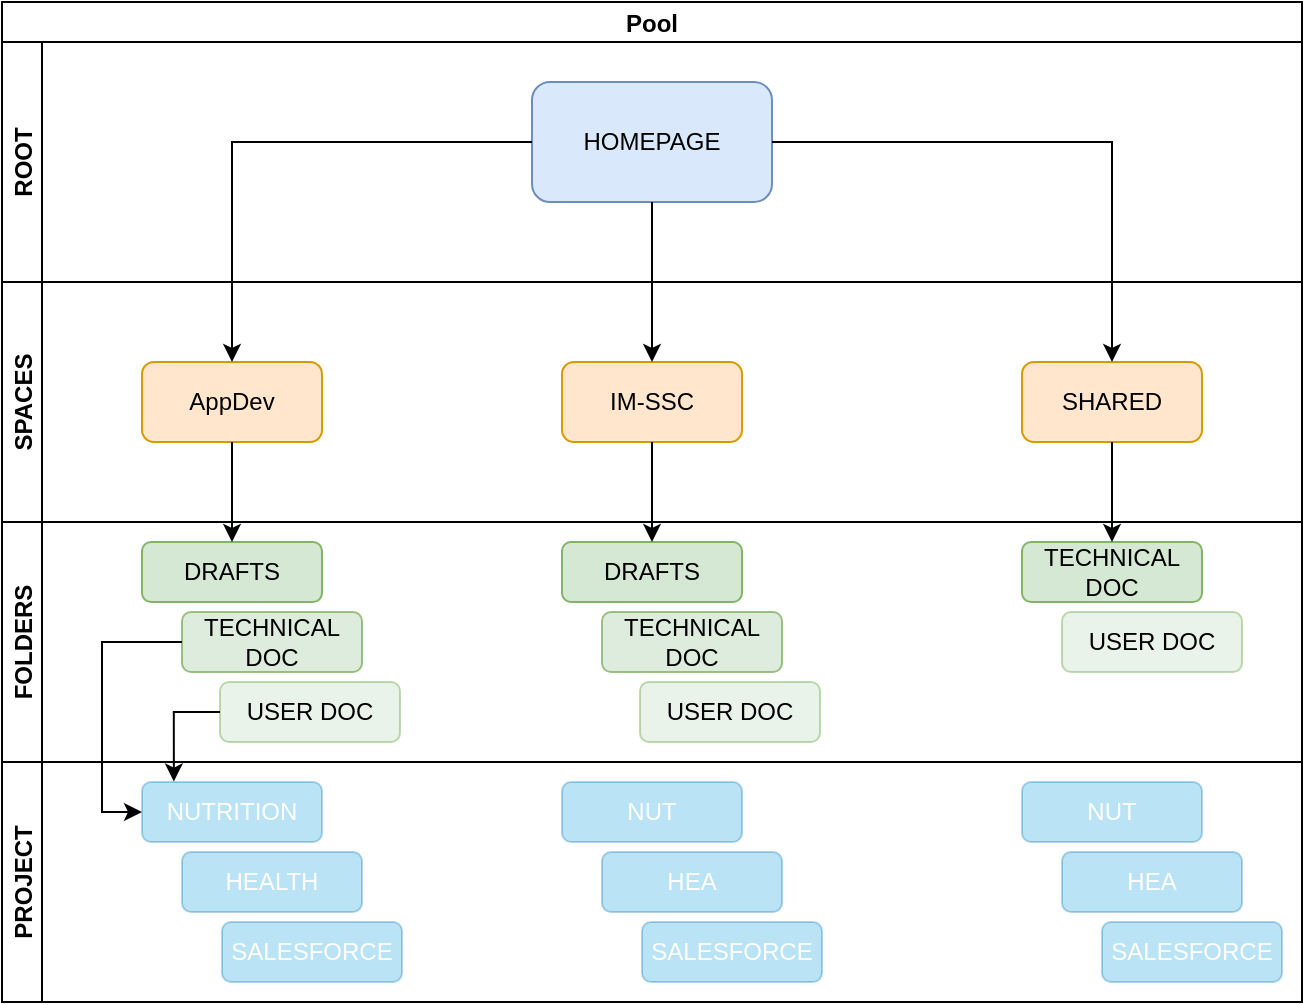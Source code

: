 <mxfile version="15.7.3" type="github">
  <diagram id="HMgrvoSyfSKHuGCKJPUB" name="Page-1">
    <mxGraphModel dx="1209" dy="671" grid="1" gridSize="10" guides="1" tooltips="1" connect="1" arrows="1" fold="1" page="1" pageScale="1" pageWidth="1169" pageHeight="1654" math="0" shadow="0">
      <root>
        <mxCell id="0" />
        <mxCell id="1" parent="0" />
        <mxCell id="sUrJkroGvJb6hWGGBYY--3" value="Pool" style="swimlane;childLayout=stackLayout;resizeParent=1;resizeParentMax=0;horizontal=1;startSize=20;horizontalStack=0;" parent="1" vertex="1">
          <mxGeometry x="330" y="20" width="650" height="380" as="geometry" />
        </mxCell>
        <mxCell id="sUrJkroGvJb6hWGGBYY--4" value="ROOT" style="swimlane;startSize=20;horizontal=0;" parent="sUrJkroGvJb6hWGGBYY--3" vertex="1">
          <mxGeometry y="20" width="650" height="120" as="geometry" />
        </mxCell>
        <mxCell id="sUrJkroGvJb6hWGGBYY--1" value="HOMEPAGE" style="rounded=1;whiteSpace=wrap;html=1;fillColor=#dae8fc;strokeColor=#6c8ebf;" parent="sUrJkroGvJb6hWGGBYY--4" vertex="1">
          <mxGeometry x="265" y="20" width="120" height="60" as="geometry" />
        </mxCell>
        <mxCell id="sUrJkroGvJb6hWGGBYY--5" value="SPACES" style="swimlane;startSize=20;horizontal=0;" parent="sUrJkroGvJb6hWGGBYY--3" vertex="1">
          <mxGeometry y="140" width="650" height="120" as="geometry" />
        </mxCell>
        <mxCell id="sUrJkroGvJb6hWGGBYY--2" value="AppDev" style="rounded=1;whiteSpace=wrap;html=1;fillColor=#ffe6cc;strokeColor=#d79b00;" parent="sUrJkroGvJb6hWGGBYY--5" vertex="1">
          <mxGeometry x="70" y="40" width="90" height="40" as="geometry" />
        </mxCell>
        <mxCell id="sUrJkroGvJb6hWGGBYY--7" value="IM-SSC" style="rounded=1;whiteSpace=wrap;html=1;fillColor=#ffe6cc;strokeColor=#d79b00;" parent="sUrJkroGvJb6hWGGBYY--5" vertex="1">
          <mxGeometry x="280" y="40" width="90" height="40" as="geometry" />
        </mxCell>
        <mxCell id="sUrJkroGvJb6hWGGBYY--8" value="SHARED" style="rounded=1;whiteSpace=wrap;html=1;fillColor=#ffe6cc;strokeColor=#d79b00;" parent="sUrJkroGvJb6hWGGBYY--5" vertex="1">
          <mxGeometry x="510" y="40" width="90" height="40" as="geometry" />
        </mxCell>
        <mxCell id="sUrJkroGvJb6hWGGBYY--6" value="FOLDERS" style="swimlane;startSize=20;horizontal=0;" parent="sUrJkroGvJb6hWGGBYY--3" vertex="1">
          <mxGeometry y="260" width="650" height="120" as="geometry" />
        </mxCell>
        <mxCell id="sUrJkroGvJb6hWGGBYY--12" value="DRAFTS" style="rounded=1;whiteSpace=wrap;html=1;fillColor=#d5e8d4;strokeColor=#82b366;" parent="sUrJkroGvJb6hWGGBYY--6" vertex="1">
          <mxGeometry x="70" y="10" width="90" height="30" as="geometry" />
        </mxCell>
        <mxCell id="sUrJkroGvJb6hWGGBYY--13" value="TECHNICAL DOC" style="rounded=1;whiteSpace=wrap;html=1;fillColor=#d5e8d4;strokeColor=#82b366;opacity=80;" parent="sUrJkroGvJb6hWGGBYY--6" vertex="1">
          <mxGeometry x="90" y="45" width="90" height="30" as="geometry" />
        </mxCell>
        <mxCell id="sUrJkroGvJb6hWGGBYY--14" value="USER DOC" style="rounded=1;whiteSpace=wrap;html=1;fillColor=#d5e8d4;strokeColor=#82b366;opacity=50;" parent="sUrJkroGvJb6hWGGBYY--6" vertex="1">
          <mxGeometry x="109" y="80" width="90" height="30" as="geometry" />
        </mxCell>
        <mxCell id="sUrJkroGvJb6hWGGBYY--16" value="DRAFTS" style="rounded=1;whiteSpace=wrap;html=1;fillColor=#d5e8d4;strokeColor=#82b366;" parent="sUrJkroGvJb6hWGGBYY--6" vertex="1">
          <mxGeometry x="280" y="10" width="90" height="30" as="geometry" />
        </mxCell>
        <mxCell id="sUrJkroGvJb6hWGGBYY--17" value="TECHNICAL DOC" style="rounded=1;whiteSpace=wrap;html=1;fillColor=#d5e8d4;strokeColor=#82b366;opacity=80;" parent="sUrJkroGvJb6hWGGBYY--6" vertex="1">
          <mxGeometry x="300" y="45" width="90" height="30" as="geometry" />
        </mxCell>
        <mxCell id="sUrJkroGvJb6hWGGBYY--18" value="USER DOC" style="rounded=1;whiteSpace=wrap;html=1;fillColor=#d5e8d4;strokeColor=#82b366;opacity=50;" parent="sUrJkroGvJb6hWGGBYY--6" vertex="1">
          <mxGeometry x="319" y="80" width="90" height="30" as="geometry" />
        </mxCell>
        <mxCell id="sUrJkroGvJb6hWGGBYY--21" value="TECHNICAL DOC" style="rounded=1;whiteSpace=wrap;html=1;fillColor=#d5e8d4;strokeColor=#82b366;" parent="sUrJkroGvJb6hWGGBYY--6" vertex="1">
          <mxGeometry x="510" y="10" width="90" height="30" as="geometry" />
        </mxCell>
        <mxCell id="sUrJkroGvJb6hWGGBYY--22" value="USER DOC" style="rounded=1;whiteSpace=wrap;html=1;fillColor=#d5e8d4;strokeColor=#82b366;opacity=50;" parent="sUrJkroGvJb6hWGGBYY--6" vertex="1">
          <mxGeometry x="530" y="45" width="90" height="30" as="geometry" />
        </mxCell>
        <mxCell id="sUrJkroGvJb6hWGGBYY--9" style="edgeStyle=orthogonalEdgeStyle;rounded=0;orthogonalLoop=1;jettySize=auto;html=1;exitX=0;exitY=0.5;exitDx=0;exitDy=0;entryX=0.5;entryY=0;entryDx=0;entryDy=0;" parent="sUrJkroGvJb6hWGGBYY--3" source="sUrJkroGvJb6hWGGBYY--1" target="sUrJkroGvJb6hWGGBYY--2" edge="1">
          <mxGeometry relative="1" as="geometry" />
        </mxCell>
        <mxCell id="sUrJkroGvJb6hWGGBYY--10" style="edgeStyle=orthogonalEdgeStyle;rounded=0;orthogonalLoop=1;jettySize=auto;html=1;exitX=0.5;exitY=1;exitDx=0;exitDy=0;entryX=0.5;entryY=0;entryDx=0;entryDy=0;" parent="sUrJkroGvJb6hWGGBYY--3" source="sUrJkroGvJb6hWGGBYY--1" target="sUrJkroGvJb6hWGGBYY--7" edge="1">
          <mxGeometry relative="1" as="geometry" />
        </mxCell>
        <mxCell id="sUrJkroGvJb6hWGGBYY--11" style="edgeStyle=orthogonalEdgeStyle;rounded=0;orthogonalLoop=1;jettySize=auto;html=1;exitX=1;exitY=0.5;exitDx=0;exitDy=0;" parent="sUrJkroGvJb6hWGGBYY--3" source="sUrJkroGvJb6hWGGBYY--1" target="sUrJkroGvJb6hWGGBYY--8" edge="1">
          <mxGeometry relative="1" as="geometry" />
        </mxCell>
        <mxCell id="sUrJkroGvJb6hWGGBYY--15" style="edgeStyle=orthogonalEdgeStyle;rounded=0;orthogonalLoop=1;jettySize=auto;html=1;exitX=0.5;exitY=1;exitDx=0;exitDy=0;entryX=0.5;entryY=0;entryDx=0;entryDy=0;" parent="sUrJkroGvJb6hWGGBYY--3" source="sUrJkroGvJb6hWGGBYY--2" target="sUrJkroGvJb6hWGGBYY--12" edge="1">
          <mxGeometry relative="1" as="geometry" />
        </mxCell>
        <mxCell id="sUrJkroGvJb6hWGGBYY--19" style="edgeStyle=orthogonalEdgeStyle;rounded=0;orthogonalLoop=1;jettySize=auto;html=1;exitX=0.5;exitY=1;exitDx=0;exitDy=0;" parent="sUrJkroGvJb6hWGGBYY--3" source="sUrJkroGvJb6hWGGBYY--7" target="sUrJkroGvJb6hWGGBYY--16" edge="1">
          <mxGeometry relative="1" as="geometry" />
        </mxCell>
        <mxCell id="sUrJkroGvJb6hWGGBYY--24" style="edgeStyle=orthogonalEdgeStyle;rounded=0;orthogonalLoop=1;jettySize=auto;html=1;exitX=0.5;exitY=1;exitDx=0;exitDy=0;entryX=0.5;entryY=0;entryDx=0;entryDy=0;" parent="sUrJkroGvJb6hWGGBYY--3" source="sUrJkroGvJb6hWGGBYY--8" target="sUrJkroGvJb6hWGGBYY--21" edge="1">
          <mxGeometry relative="1" as="geometry" />
        </mxCell>
        <mxCell id="sUrJkroGvJb6hWGGBYY--25" value="PROJECT" style="swimlane;startSize=20;horizontal=0;" parent="1" vertex="1">
          <mxGeometry x="330" y="400" width="650" height="120" as="geometry" />
        </mxCell>
        <mxCell id="sUrJkroGvJb6hWGGBYY--26" value="NUTRITION" style="rounded=1;whiteSpace=wrap;html=1;fillColor=#1ba1e2;strokeColor=#006EAF;fontColor=#ffffff;opacity=30;" parent="sUrJkroGvJb6hWGGBYY--25" vertex="1">
          <mxGeometry x="70" y="10" width="90" height="30" as="geometry" />
        </mxCell>
        <mxCell id="sUrJkroGvJb6hWGGBYY--27" value="HEALTH" style="rounded=1;whiteSpace=wrap;html=1;fillColor=#1ba1e2;strokeColor=#006EAF;fontColor=#ffffff;opacity=30;" parent="sUrJkroGvJb6hWGGBYY--25" vertex="1">
          <mxGeometry x="90" y="45" width="90" height="30" as="geometry" />
        </mxCell>
        <mxCell id="sUrJkroGvJb6hWGGBYY--28" value="SALESFORCE" style="rounded=1;whiteSpace=wrap;html=1;fillColor=#1ba1e2;strokeColor=#006EAF;fontColor=#ffffff;opacity=30;" parent="sUrJkroGvJb6hWGGBYY--25" vertex="1">
          <mxGeometry x="110" y="80" width="90" height="30" as="geometry" />
        </mxCell>
        <mxCell id="sUrJkroGvJb6hWGGBYY--29" value="NUT" style="rounded=1;whiteSpace=wrap;html=1;fillColor=#1ba1e2;strokeColor=#006EAF;fontColor=#ffffff;opacity=30;" parent="sUrJkroGvJb6hWGGBYY--25" vertex="1">
          <mxGeometry x="280" y="10" width="90" height="30" as="geometry" />
        </mxCell>
        <mxCell id="sUrJkroGvJb6hWGGBYY--30" value="HEA" style="rounded=1;whiteSpace=wrap;html=1;fillColor=#1ba1e2;strokeColor=#006EAF;fontColor=#ffffff;opacity=30;" parent="sUrJkroGvJb6hWGGBYY--25" vertex="1">
          <mxGeometry x="300" y="45" width="90" height="30" as="geometry" />
        </mxCell>
        <mxCell id="sUrJkroGvJb6hWGGBYY--31" value="SALESFORCE" style="rounded=1;whiteSpace=wrap;html=1;fillColor=#1ba1e2;strokeColor=#006EAF;fontColor=#ffffff;opacity=30;" parent="sUrJkroGvJb6hWGGBYY--25" vertex="1">
          <mxGeometry x="320" y="80" width="90" height="30" as="geometry" />
        </mxCell>
        <mxCell id="sUrJkroGvJb6hWGGBYY--32" value="NUT" style="rounded=1;whiteSpace=wrap;html=1;fillColor=#1ba1e2;strokeColor=#006EAF;fontColor=#ffffff;opacity=30;" parent="sUrJkroGvJb6hWGGBYY--25" vertex="1">
          <mxGeometry x="510" y="10" width="90" height="30" as="geometry" />
        </mxCell>
        <mxCell id="sUrJkroGvJb6hWGGBYY--33" value="HEA" style="rounded=1;whiteSpace=wrap;html=1;fillColor=#1ba1e2;strokeColor=#006EAF;fontColor=#ffffff;opacity=30;" parent="sUrJkroGvJb6hWGGBYY--25" vertex="1">
          <mxGeometry x="530" y="45" width="90" height="30" as="geometry" />
        </mxCell>
        <mxCell id="Jf3vDaBVWmIOtPEiw3rl-3" value="SALESFORCE" style="rounded=1;whiteSpace=wrap;html=1;fillColor=#1ba1e2;strokeColor=#006EAF;fontColor=#ffffff;opacity=30;" vertex="1" parent="sUrJkroGvJb6hWGGBYY--25">
          <mxGeometry x="550" y="80" width="90" height="30" as="geometry" />
        </mxCell>
        <mxCell id="Jf3vDaBVWmIOtPEiw3rl-1" style="edgeStyle=orthogonalEdgeStyle;rounded=0;orthogonalLoop=1;jettySize=auto;html=1;exitX=0;exitY=0.5;exitDx=0;exitDy=0;entryX=0;entryY=0.5;entryDx=0;entryDy=0;" edge="1" parent="1" source="sUrJkroGvJb6hWGGBYY--13" target="sUrJkroGvJb6hWGGBYY--26">
          <mxGeometry relative="1" as="geometry" />
        </mxCell>
        <mxCell id="Jf3vDaBVWmIOtPEiw3rl-2" style="edgeStyle=orthogonalEdgeStyle;rounded=0;orthogonalLoop=1;jettySize=auto;html=1;exitX=0;exitY=0.5;exitDx=0;exitDy=0;entryX=0.177;entryY=-0.007;entryDx=0;entryDy=0;entryPerimeter=0;" edge="1" parent="1" source="sUrJkroGvJb6hWGGBYY--14" target="sUrJkroGvJb6hWGGBYY--26">
          <mxGeometry relative="1" as="geometry" />
        </mxCell>
      </root>
    </mxGraphModel>
  </diagram>
</mxfile>
